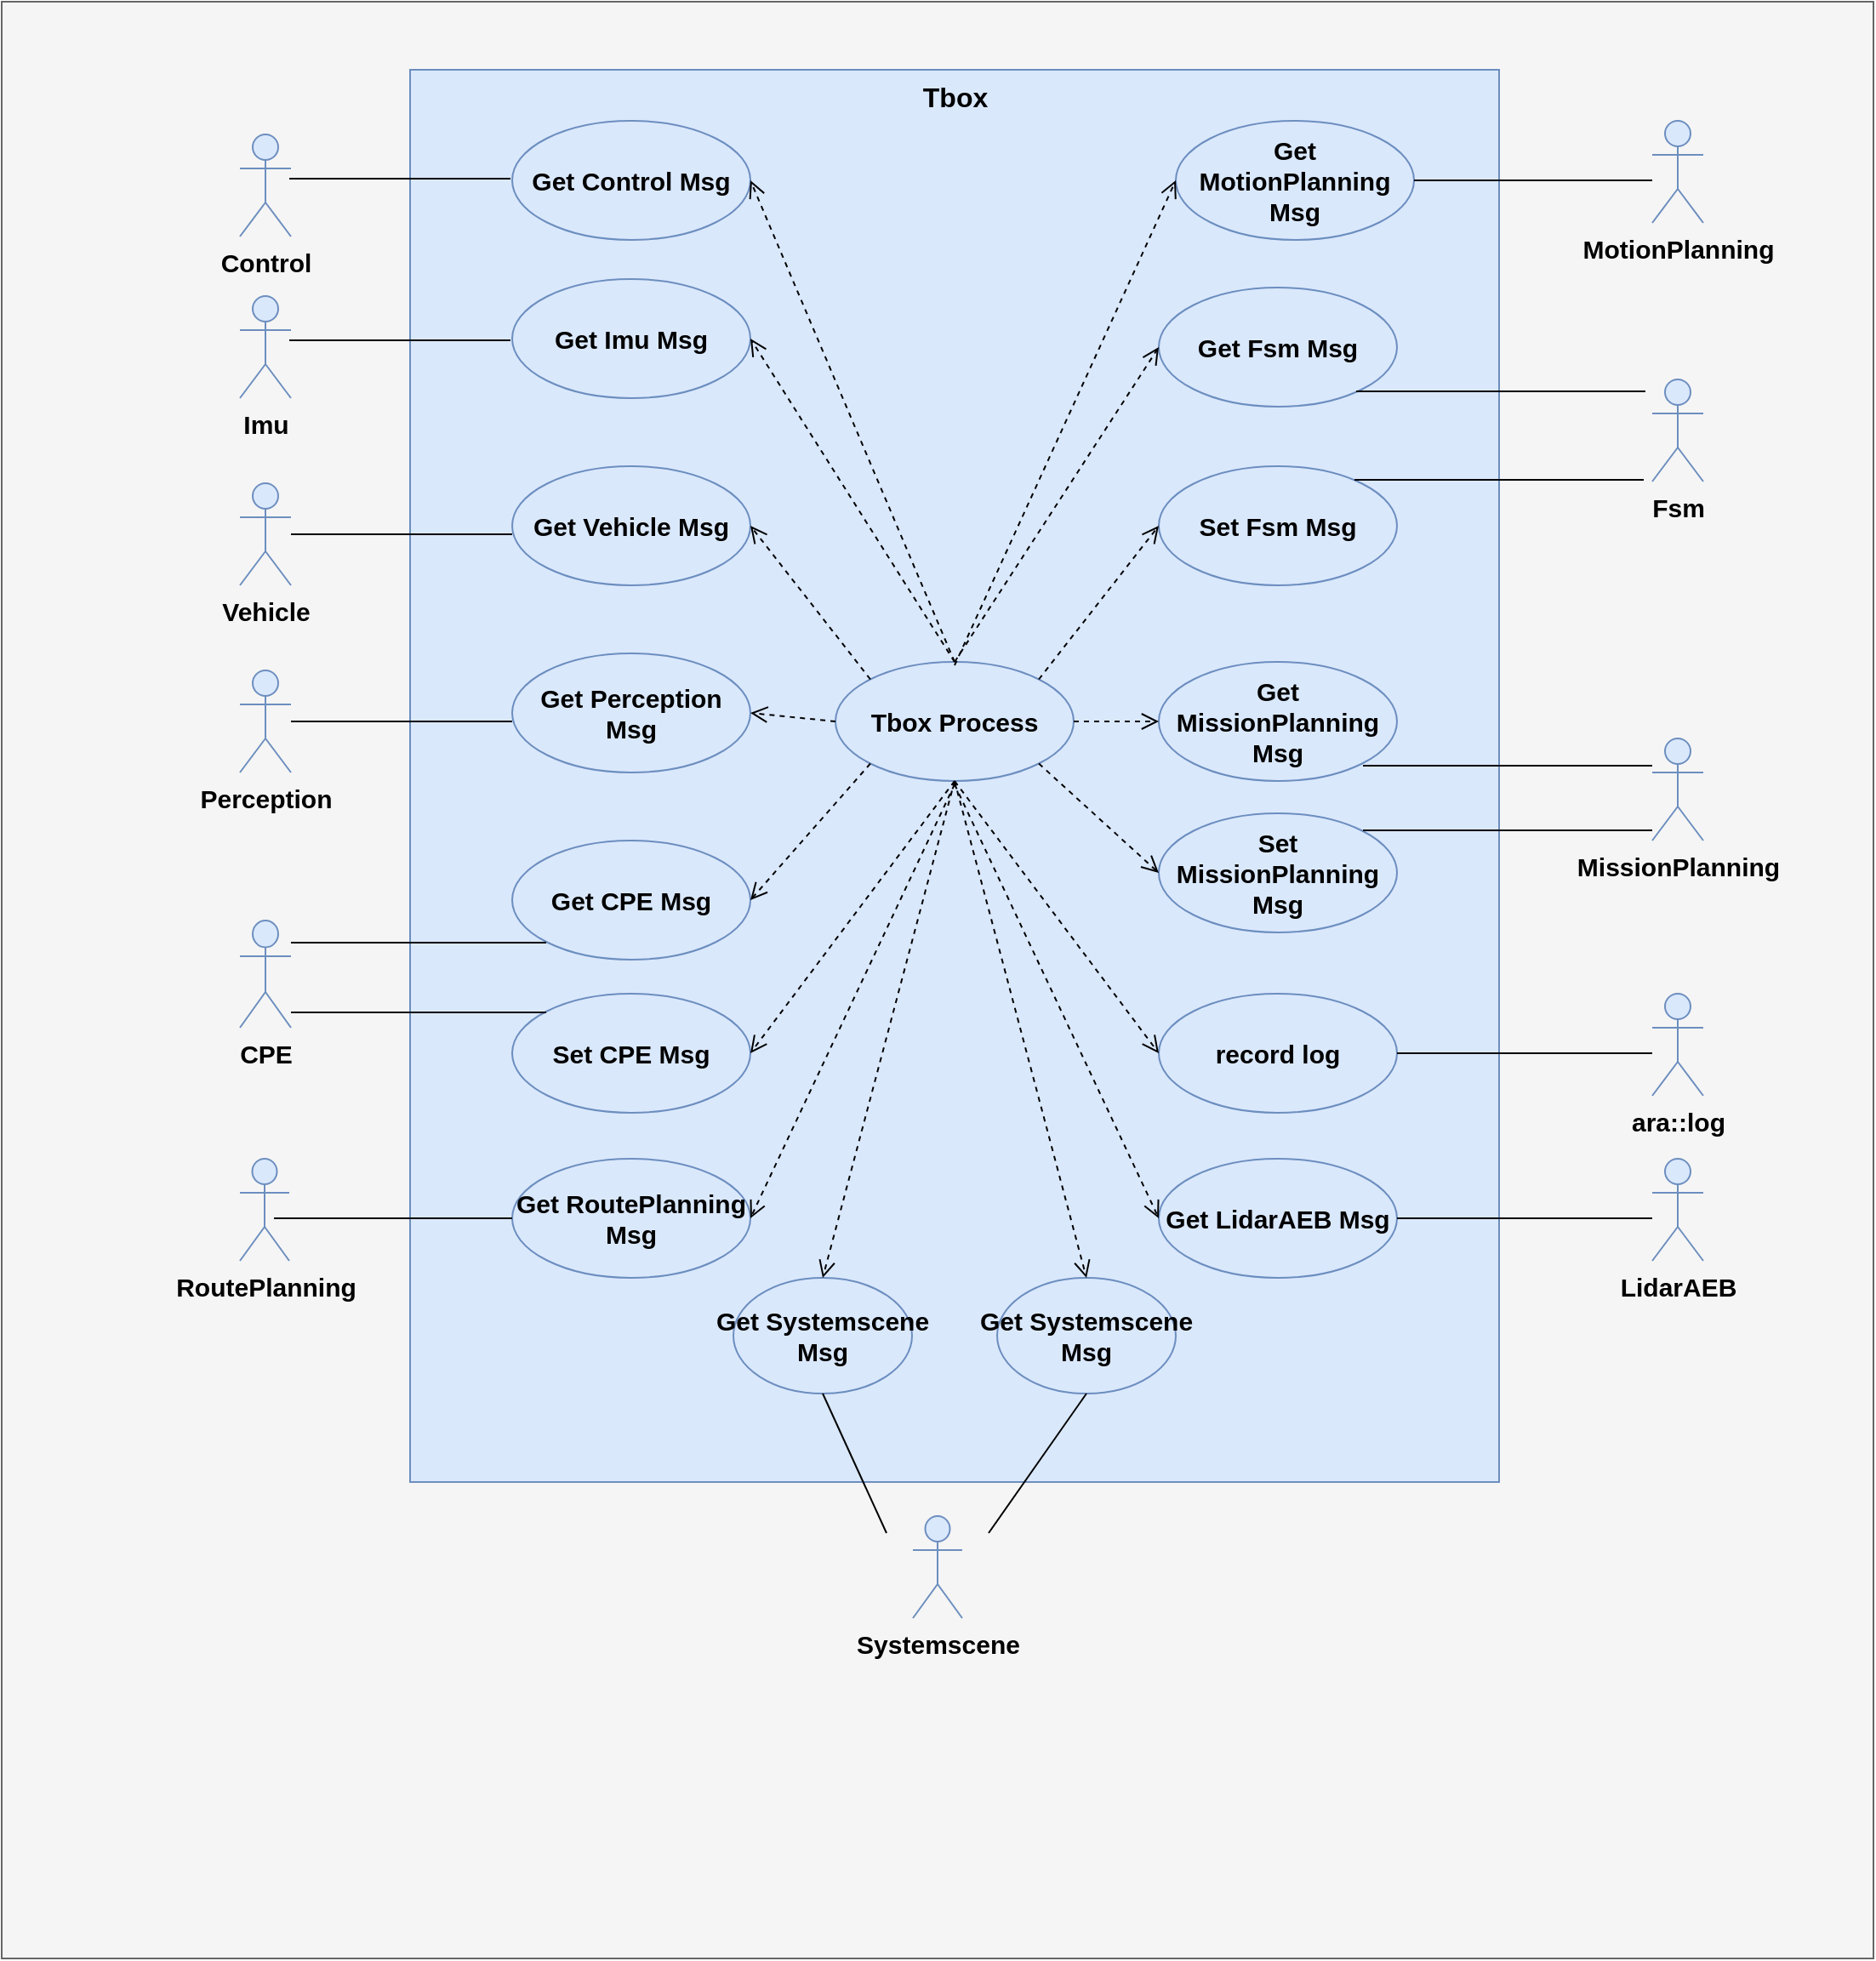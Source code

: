 <mxfile version="21.0.2" type="github">
  <diagram name="第 1 页" id="8B-k1zMq9MWyNGinfL4T">
    <mxGraphModel dx="1434" dy="699" grid="1" gridSize="10" guides="1" tooltips="1" connect="1" arrows="1" fold="1" page="1" pageScale="1" pageWidth="1200" pageHeight="1920" math="0" shadow="0">
      <root>
        <mxCell id="0" />
        <mxCell id="1" parent="0" />
        <mxCell id="eqwMkMtmDms8Rk8_CgRz-1" value="Actor" style="shape=umlActor;verticalLabelPosition=bottom;verticalAlign=top;html=1;outlineConnect=0;" vertex="1" parent="1">
          <mxGeometry x="200" y="260" width="30" height="60" as="geometry" />
        </mxCell>
        <mxCell id="eqwMkMtmDms8Rk8_CgRz-2" value="" style="html=1;fillColor=#f5f5f5;fontColor=#333333;strokeColor=#666666;" vertex="1" parent="1">
          <mxGeometry x="50" width="1100" height="1150" as="geometry" />
        </mxCell>
        <mxCell id="eqwMkMtmDms8Rk8_CgRz-3" value="Imu" style="shape=umlActor;verticalLabelPosition=bottom;verticalAlign=top;html=1;fillColor=#dae8fc;strokeColor=#6c8ebf;fontStyle=1;fontSize=15;" vertex="1" parent="1">
          <mxGeometry x="190" y="173" width="30" height="60" as="geometry" />
        </mxCell>
        <mxCell id="eqwMkMtmDms8Rk8_CgRz-4" value="Tbox" style="html=1;fillColor=#dae8fc;strokeColor=#6c8ebf;fontStyle=1;horizontal=1;verticalAlign=top;fontSize=16;" vertex="1" parent="1">
          <mxGeometry x="290" y="40" width="640" height="830" as="geometry" />
        </mxCell>
        <mxCell id="eqwMkMtmDms8Rk8_CgRz-5" value="Tbox Process" style="ellipse;whiteSpace=wrap;html=1;fontSize=15;fillColor=#dae8fc;strokeColor=#6c8ebf;fontStyle=1" vertex="1" parent="1">
          <mxGeometry x="540" y="388" width="140" height="70" as="geometry" />
        </mxCell>
        <mxCell id="eqwMkMtmDms8Rk8_CgRz-6" value="Get Imu Msg" style="ellipse;whiteSpace=wrap;html=1;fontSize=15;fillColor=#dae8fc;strokeColor=#6c8ebf;fontStyle=1" vertex="1" parent="1">
          <mxGeometry x="350" y="163" width="140" height="70" as="geometry" />
        </mxCell>
        <mxCell id="eqwMkMtmDms8Rk8_CgRz-7" value="Get Vehicle Msg" style="ellipse;whiteSpace=wrap;html=1;fontSize=15;fillColor=#dae8fc;strokeColor=#6c8ebf;fontStyle=1" vertex="1" parent="1">
          <mxGeometry x="350" y="273" width="140" height="70" as="geometry" />
        </mxCell>
        <mxCell id="eqwMkMtmDms8Rk8_CgRz-8" value="Get CPE Msg" style="ellipse;whiteSpace=wrap;html=1;fontSize=15;fillColor=#dae8fc;strokeColor=#6c8ebf;fontStyle=1" vertex="1" parent="1">
          <mxGeometry x="350" y="493" width="140" height="70" as="geometry" />
        </mxCell>
        <mxCell id="eqwMkMtmDms8Rk8_CgRz-9" value="Get Fsm Msg" style="ellipse;whiteSpace=wrap;html=1;fontSize=15;fillColor=#dae8fc;strokeColor=#6c8ebf;fontStyle=1" vertex="1" parent="1">
          <mxGeometry x="730" y="168" width="140" height="70" as="geometry" />
        </mxCell>
        <mxCell id="eqwMkMtmDms8Rk8_CgRz-10" value="Get Perception Msg" style="ellipse;whiteSpace=wrap;html=1;fontSize=15;fillColor=#dae8fc;strokeColor=#6c8ebf;fontStyle=1" vertex="1" parent="1">
          <mxGeometry x="350" y="383" width="140" height="70" as="geometry" />
        </mxCell>
        <mxCell id="eqwMkMtmDms8Rk8_CgRz-11" value="Vehicle" style="shape=umlActor;verticalLabelPosition=bottom;verticalAlign=top;html=1;fillColor=#dae8fc;strokeColor=#6c8ebf;fontStyle=1;fontSize=15;" vertex="1" parent="1">
          <mxGeometry x="190" y="283" width="30" height="60" as="geometry" />
        </mxCell>
        <mxCell id="eqwMkMtmDms8Rk8_CgRz-12" value="CPE" style="shape=umlActor;verticalLabelPosition=bottom;verticalAlign=top;html=1;fillColor=#dae8fc;strokeColor=#6c8ebf;fontStyle=1;fontSize=15;" vertex="1" parent="1">
          <mxGeometry x="190" y="540" width="30" height="63" as="geometry" />
        </mxCell>
        <mxCell id="eqwMkMtmDms8Rk8_CgRz-13" value="Fsm" style="shape=umlActor;verticalLabelPosition=bottom;verticalAlign=top;html=1;fillColor=#dae8fc;strokeColor=#6c8ebf;fontStyle=1;fontSize=15;" vertex="1" parent="1">
          <mxGeometry x="1020" y="222" width="30" height="60" as="geometry" />
        </mxCell>
        <mxCell id="eqwMkMtmDms8Rk8_CgRz-14" value="&lt;span&gt;Perception&lt;/span&gt;" style="shape=umlActor;verticalLabelPosition=bottom;verticalAlign=top;html=1;fillColor=#dae8fc;strokeColor=#6c8ebf;fontStyle=1;fontSize=15;" vertex="1" parent="1">
          <mxGeometry x="190" y="393" width="30" height="60" as="geometry" />
        </mxCell>
        <mxCell id="eqwMkMtmDms8Rk8_CgRz-15" value="Set CPE Msg" style="ellipse;whiteSpace=wrap;html=1;fontSize=15;fillColor=#dae8fc;strokeColor=#6c8ebf;fontStyle=1" vertex="1" parent="1">
          <mxGeometry x="350" y="583" width="140" height="70" as="geometry" />
        </mxCell>
        <mxCell id="eqwMkMtmDms8Rk8_CgRz-16" value="Set Fsm Msg" style="ellipse;whiteSpace=wrap;html=1;fontSize=15;fillColor=#dae8fc;strokeColor=#6c8ebf;fontStyle=1" vertex="1" parent="1">
          <mxGeometry x="730" y="273" width="140" height="70" as="geometry" />
        </mxCell>
        <mxCell id="eqwMkMtmDms8Rk8_CgRz-17" value="Get MissionPlanning Msg" style="ellipse;whiteSpace=wrap;html=1;fontSize=15;fillColor=#dae8fc;strokeColor=#6c8ebf;fontStyle=1" vertex="1" parent="1">
          <mxGeometry x="730" y="388" width="140" height="70" as="geometry" />
        </mxCell>
        <mxCell id="eqwMkMtmDms8Rk8_CgRz-18" value="Set MissionPlanning Msg" style="ellipse;whiteSpace=wrap;html=1;fontSize=15;fillColor=#dae8fc;strokeColor=#6c8ebf;fontStyle=1" vertex="1" parent="1">
          <mxGeometry x="730" y="477" width="140" height="70" as="geometry" />
        </mxCell>
        <mxCell id="eqwMkMtmDms8Rk8_CgRz-19" value="record log" style="ellipse;whiteSpace=wrap;html=1;fontSize=15;fillColor=#dae8fc;strokeColor=#6c8ebf;fontStyle=1" vertex="1" parent="1">
          <mxGeometry x="730" y="583" width="140" height="70" as="geometry" />
        </mxCell>
        <mxCell id="eqwMkMtmDms8Rk8_CgRz-20" value="MissionPlanning" style="shape=umlActor;verticalLabelPosition=bottom;verticalAlign=top;html=1;fillColor=#dae8fc;strokeColor=#6c8ebf;fontStyle=1;fontSize=15;" vertex="1" parent="1">
          <mxGeometry x="1020" y="433" width="30" height="60" as="geometry" />
        </mxCell>
        <mxCell id="eqwMkMtmDms8Rk8_CgRz-21" value="ara::log" style="shape=umlActor;verticalLabelPosition=bottom;verticalAlign=top;html=1;fillColor=#dae8fc;strokeColor=#6c8ebf;fontStyle=1;fontSize=15;" vertex="1" parent="1">
          <mxGeometry x="1020" y="583" width="30" height="60" as="geometry" />
        </mxCell>
        <mxCell id="eqwMkMtmDms8Rk8_CgRz-22" value="" style="html=1;verticalAlign=bottom;endArrow=open;dashed=1;endSize=8;rounded=0;fontSize=15;entryX=1;entryY=0.5;entryDx=0;entryDy=0;exitX=0.5;exitY=0;exitDx=0;exitDy=0;" edge="1" parent="1" source="eqwMkMtmDms8Rk8_CgRz-5" target="eqwMkMtmDms8Rk8_CgRz-6">
          <mxGeometry relative="1" as="geometry">
            <mxPoint x="570" y="313" as="sourcePoint" />
            <mxPoint x="650" y="313" as="targetPoint" />
          </mxGeometry>
        </mxCell>
        <mxCell id="eqwMkMtmDms8Rk8_CgRz-23" value="" style="html=1;verticalAlign=bottom;endArrow=open;dashed=1;endSize=8;rounded=0;fontSize=15;entryX=1;entryY=0.5;entryDx=0;entryDy=0;exitX=0;exitY=0;exitDx=0;exitDy=0;" edge="1" parent="1" source="eqwMkMtmDms8Rk8_CgRz-5" target="eqwMkMtmDms8Rk8_CgRz-7">
          <mxGeometry relative="1" as="geometry">
            <mxPoint x="500" y="208" as="sourcePoint" />
            <mxPoint x="610" y="393" as="targetPoint" />
          </mxGeometry>
        </mxCell>
        <mxCell id="eqwMkMtmDms8Rk8_CgRz-24" value="" style="html=1;verticalAlign=bottom;endArrow=open;dashed=1;endSize=8;rounded=0;fontSize=15;entryX=1;entryY=0.5;entryDx=0;entryDy=0;exitX=0;exitY=0.5;exitDx=0;exitDy=0;" edge="1" parent="1" source="eqwMkMtmDms8Rk8_CgRz-5" target="eqwMkMtmDms8Rk8_CgRz-10">
          <mxGeometry relative="1" as="geometry">
            <mxPoint x="500" y="318" as="sourcePoint" />
            <mxPoint x="620" y="398" as="targetPoint" />
          </mxGeometry>
        </mxCell>
        <mxCell id="eqwMkMtmDms8Rk8_CgRz-25" value="" style="html=1;verticalAlign=bottom;endArrow=open;dashed=1;endSize=8;rounded=0;fontSize=15;entryX=1;entryY=0.5;entryDx=0;entryDy=0;exitX=0;exitY=1;exitDx=0;exitDy=0;" edge="1" parent="1" source="eqwMkMtmDms8Rk8_CgRz-5" target="eqwMkMtmDms8Rk8_CgRz-8">
          <mxGeometry relative="1" as="geometry">
            <mxPoint x="500" y="428" as="sourcePoint" />
            <mxPoint x="550" y="433" as="targetPoint" />
          </mxGeometry>
        </mxCell>
        <mxCell id="eqwMkMtmDms8Rk8_CgRz-26" value="" style="html=1;verticalAlign=bottom;endArrow=open;dashed=1;endSize=8;rounded=0;fontSize=15;entryX=1;entryY=0.5;entryDx=0;entryDy=0;exitX=0.5;exitY=1;exitDx=0;exitDy=0;" edge="1" parent="1" source="eqwMkMtmDms8Rk8_CgRz-5" target="eqwMkMtmDms8Rk8_CgRz-15">
          <mxGeometry relative="1" as="geometry">
            <mxPoint x="500" y="538" as="sourcePoint" />
            <mxPoint x="569.995" y="457.492" as="targetPoint" />
          </mxGeometry>
        </mxCell>
        <mxCell id="eqwMkMtmDms8Rk8_CgRz-27" value="" style="html=1;verticalAlign=bottom;endArrow=open;dashed=1;endSize=8;rounded=0;fontSize=15;entryX=0;entryY=0.5;entryDx=0;entryDy=0;exitX=0.5;exitY=0;exitDx=0;exitDy=0;" edge="1" parent="1" source="eqwMkMtmDms8Rk8_CgRz-5" target="eqwMkMtmDms8Rk8_CgRz-9">
          <mxGeometry relative="1" as="geometry">
            <mxPoint x="620" y="398" as="sourcePoint" />
            <mxPoint x="500" y="208" as="targetPoint" />
          </mxGeometry>
        </mxCell>
        <mxCell id="eqwMkMtmDms8Rk8_CgRz-28" value="" style="html=1;verticalAlign=bottom;endArrow=open;dashed=1;endSize=8;rounded=0;fontSize=15;entryX=0;entryY=0.5;entryDx=0;entryDy=0;exitX=1;exitY=0;exitDx=0;exitDy=0;" edge="1" parent="1" source="eqwMkMtmDms8Rk8_CgRz-5" target="eqwMkMtmDms8Rk8_CgRz-16">
          <mxGeometry relative="1" as="geometry">
            <mxPoint x="620" y="398" as="sourcePoint" />
            <mxPoint x="740" y="213" as="targetPoint" />
          </mxGeometry>
        </mxCell>
        <mxCell id="eqwMkMtmDms8Rk8_CgRz-29" value="" style="html=1;verticalAlign=bottom;endArrow=open;dashed=1;endSize=8;rounded=0;fontSize=15;entryX=0;entryY=0.5;entryDx=0;entryDy=0;exitX=1;exitY=0.5;exitDx=0;exitDy=0;" edge="1" parent="1" source="eqwMkMtmDms8Rk8_CgRz-5" target="eqwMkMtmDms8Rk8_CgRz-17">
          <mxGeometry relative="1" as="geometry">
            <mxPoint x="670.005" y="408.508" as="sourcePoint" />
            <mxPoint x="740" y="318" as="targetPoint" />
          </mxGeometry>
        </mxCell>
        <mxCell id="eqwMkMtmDms8Rk8_CgRz-30" value="" style="html=1;verticalAlign=bottom;endArrow=open;dashed=1;endSize=8;rounded=0;fontSize=15;entryX=0;entryY=0.5;entryDx=0;entryDy=0;exitX=1;exitY=1;exitDx=0;exitDy=0;" edge="1" parent="1" source="eqwMkMtmDms8Rk8_CgRz-5" target="eqwMkMtmDms8Rk8_CgRz-18">
          <mxGeometry relative="1" as="geometry">
            <mxPoint x="690" y="433" as="sourcePoint" />
            <mxPoint x="740" y="433" as="targetPoint" />
          </mxGeometry>
        </mxCell>
        <mxCell id="eqwMkMtmDms8Rk8_CgRz-31" value="" style="html=1;verticalAlign=bottom;endArrow=open;dashed=1;endSize=8;rounded=0;fontSize=15;entryX=0;entryY=0.5;entryDx=0;entryDy=0;exitX=0.5;exitY=1;exitDx=0;exitDy=0;" edge="1" parent="1" source="eqwMkMtmDms8Rk8_CgRz-5" target="eqwMkMtmDms8Rk8_CgRz-19">
          <mxGeometry relative="1" as="geometry">
            <mxPoint x="610" y="457" as="sourcePoint" />
            <mxPoint x="740" y="522" as="targetPoint" />
          </mxGeometry>
        </mxCell>
        <mxCell id="eqwMkMtmDms8Rk8_CgRz-32" value="" style="line;strokeWidth=1;fillColor=none;align=left;verticalAlign=middle;spacingTop=-1;spacingLeft=3;spacingRight=3;rotatable=0;labelPosition=right;points=[];portConstraint=eastwest;fontSize=15;" vertex="1" parent="1">
          <mxGeometry x="219" y="195" width="130" height="8" as="geometry" />
        </mxCell>
        <mxCell id="eqwMkMtmDms8Rk8_CgRz-33" value="" style="line;strokeWidth=1;fillColor=none;align=left;verticalAlign=middle;spacingTop=-1;spacingLeft=3;spacingRight=3;rotatable=0;labelPosition=right;points=[];portConstraint=eastwest;fontSize=15;" vertex="1" parent="1">
          <mxGeometry x="220" y="309" width="130" height="8" as="geometry" />
        </mxCell>
        <mxCell id="eqwMkMtmDms8Rk8_CgRz-34" value="" style="line;strokeWidth=1;fillColor=none;align=left;verticalAlign=middle;spacingTop=-1;spacingLeft=3;spacingRight=3;rotatable=0;labelPosition=right;points=[];portConstraint=eastwest;fontSize=15;" vertex="1" parent="1">
          <mxGeometry x="220" y="419" width="130" height="8" as="geometry" />
        </mxCell>
        <mxCell id="eqwMkMtmDms8Rk8_CgRz-35" value="" style="line;strokeWidth=1;fillColor=none;align=left;verticalAlign=middle;spacingTop=-1;spacingLeft=3;spacingRight=3;rotatable=0;labelPosition=right;points=[];portConstraint=eastwest;fontSize=15;" vertex="1" parent="1">
          <mxGeometry x="220" y="549" width="150" height="8" as="geometry" />
        </mxCell>
        <mxCell id="eqwMkMtmDms8Rk8_CgRz-36" value="" style="line;strokeWidth=1;fillColor=none;align=left;verticalAlign=middle;spacingTop=-1;spacingLeft=3;spacingRight=3;rotatable=0;labelPosition=right;points=[];portConstraint=eastwest;fontSize=15;" vertex="1" parent="1">
          <mxGeometry x="220" y="590" width="150" height="8" as="geometry" />
        </mxCell>
        <mxCell id="eqwMkMtmDms8Rk8_CgRz-37" value="" style="line;strokeWidth=1;fillColor=none;align=left;verticalAlign=middle;spacingTop=-1;spacingLeft=3;spacingRight=3;rotatable=0;labelPosition=right;points=[];portConstraint=eastwest;fontSize=15;" vertex="1" parent="1">
          <mxGeometry x="846" y="225" width="170" height="8" as="geometry" />
        </mxCell>
        <mxCell id="eqwMkMtmDms8Rk8_CgRz-38" value="" style="line;strokeWidth=1;fillColor=none;align=left;verticalAlign=middle;spacingTop=-1;spacingLeft=3;spacingRight=3;rotatable=0;labelPosition=right;points=[];portConstraint=eastwest;fontSize=15;" vertex="1" parent="1">
          <mxGeometry x="845" y="277" width="170" height="8" as="geometry" />
        </mxCell>
        <mxCell id="eqwMkMtmDms8Rk8_CgRz-39" value="" style="line;strokeWidth=1;fillColor=none;align=left;verticalAlign=middle;spacingTop=-1;spacingLeft=3;spacingRight=3;rotatable=0;labelPosition=right;points=[];portConstraint=eastwest;fontSize=15;" vertex="1" parent="1">
          <mxGeometry x="850" y="445" width="170" height="8" as="geometry" />
        </mxCell>
        <mxCell id="eqwMkMtmDms8Rk8_CgRz-40" value="" style="line;strokeWidth=1;fillColor=none;align=left;verticalAlign=middle;spacingTop=-1;spacingLeft=3;spacingRight=3;rotatable=0;labelPosition=right;points=[];portConstraint=eastwest;fontSize=15;" vertex="1" parent="1">
          <mxGeometry x="850" y="483" width="170" height="8" as="geometry" />
        </mxCell>
        <mxCell id="eqwMkMtmDms8Rk8_CgRz-41" value="" style="line;strokeWidth=1;fillColor=none;align=left;verticalAlign=middle;spacingTop=-1;spacingLeft=3;spacingRight=3;rotatable=0;labelPosition=right;points=[];portConstraint=eastwest;fontSize=15;" vertex="1" parent="1">
          <mxGeometry x="870" y="614" width="150" height="8" as="geometry" />
        </mxCell>
        <mxCell id="eqwMkMtmDms8Rk8_CgRz-42" value="Get&amp;nbsp;RoutePlanning Msg" style="ellipse;whiteSpace=wrap;html=1;fontSize=15;fillColor=#dae8fc;strokeColor=#6c8ebf;fontStyle=1" vertex="1" parent="1">
          <mxGeometry x="350" y="680" width="140" height="70" as="geometry" />
        </mxCell>
        <mxCell id="eqwMkMtmDms8Rk8_CgRz-43" value="Get LidarAEB Msg" style="ellipse;whiteSpace=wrap;html=1;fontSize=15;fillColor=#dae8fc;strokeColor=#6c8ebf;fontStyle=1" vertex="1" parent="1">
          <mxGeometry x="730" y="680" width="140" height="70" as="geometry" />
        </mxCell>
        <mxCell id="eqwMkMtmDms8Rk8_CgRz-44" value="&lt;span style=&quot;&quot;&gt;RoutePlanning&lt;/span&gt;" style="shape=umlActor;verticalLabelPosition=bottom;verticalAlign=top;html=1;fillColor=#dae8fc;strokeColor=#6c8ebf;fontStyle=1;fontSize=15;" vertex="1" parent="1">
          <mxGeometry x="190" y="680" width="29" height="60" as="geometry" />
        </mxCell>
        <mxCell id="eqwMkMtmDms8Rk8_CgRz-45" value="" style="line;strokeWidth=1;fillColor=none;align=left;verticalAlign=middle;spacingTop=-1;spacingLeft=3;spacingRight=3;rotatable=0;labelPosition=right;points=[];portConstraint=eastwest;fontSize=15;" vertex="1" parent="1">
          <mxGeometry x="210" y="711" width="140" height="8" as="geometry" />
        </mxCell>
        <mxCell id="eqwMkMtmDms8Rk8_CgRz-46" value="&lt;span style=&quot;&quot;&gt;LidarAEB&lt;/span&gt;" style="shape=umlActor;verticalLabelPosition=bottom;verticalAlign=top;html=1;fillColor=#dae8fc;strokeColor=#6c8ebf;fontStyle=1;fontSize=15;" vertex="1" parent="1">
          <mxGeometry x="1020" y="680" width="30" height="60" as="geometry" />
        </mxCell>
        <mxCell id="eqwMkMtmDms8Rk8_CgRz-47" value="" style="line;strokeWidth=1;fillColor=none;align=left;verticalAlign=middle;spacingTop=-1;spacingLeft=3;spacingRight=3;rotatable=0;labelPosition=right;points=[];portConstraint=eastwest;fontSize=15;" vertex="1" parent="1">
          <mxGeometry x="870" y="711" width="150" height="8" as="geometry" />
        </mxCell>
        <mxCell id="eqwMkMtmDms8Rk8_CgRz-48" value="" style="html=1;verticalAlign=bottom;endArrow=open;dashed=1;endSize=8;rounded=0;fontSize=15;entryX=1;entryY=0.5;entryDx=0;entryDy=0;" edge="1" parent="1" target="eqwMkMtmDms8Rk8_CgRz-42">
          <mxGeometry relative="1" as="geometry">
            <mxPoint x="610" y="460" as="sourcePoint" />
            <mxPoint x="500" y="628" as="targetPoint" />
          </mxGeometry>
        </mxCell>
        <mxCell id="eqwMkMtmDms8Rk8_CgRz-49" value="" style="html=1;verticalAlign=bottom;endArrow=open;dashed=1;endSize=8;rounded=0;fontSize=15;entryX=0;entryY=0.5;entryDx=0;entryDy=0;" edge="1" parent="1" target="eqwMkMtmDms8Rk8_CgRz-43">
          <mxGeometry relative="1" as="geometry">
            <mxPoint x="610" y="460" as="sourcePoint" />
            <mxPoint x="500" y="725" as="targetPoint" />
          </mxGeometry>
        </mxCell>
        <mxCell id="eqwMkMtmDms8Rk8_CgRz-50" value="Get Control Msg" style="ellipse;whiteSpace=wrap;html=1;fontSize=15;fillColor=#dae8fc;strokeColor=#6c8ebf;fontStyle=1" vertex="1" parent="1">
          <mxGeometry x="350" y="70" width="140" height="70" as="geometry" />
        </mxCell>
        <mxCell id="eqwMkMtmDms8Rk8_CgRz-51" value="Get MotionPlanning Msg" style="ellipse;whiteSpace=wrap;html=1;fontSize=15;fillColor=#dae8fc;strokeColor=#6c8ebf;fontStyle=1" vertex="1" parent="1">
          <mxGeometry x="740" y="70" width="140" height="70" as="geometry" />
        </mxCell>
        <mxCell id="eqwMkMtmDms8Rk8_CgRz-52" value="&lt;span style=&quot;&quot;&gt;Control&lt;/span&gt;" style="shape=umlActor;verticalLabelPosition=bottom;verticalAlign=top;html=1;fillColor=#dae8fc;strokeColor=#6c8ebf;fontStyle=1;fontSize=15;" vertex="1" parent="1">
          <mxGeometry x="190" y="78" width="30" height="60" as="geometry" />
        </mxCell>
        <mxCell id="eqwMkMtmDms8Rk8_CgRz-53" value="" style="line;strokeWidth=1;fillColor=none;align=left;verticalAlign=middle;spacingTop=-1;spacingLeft=3;spacingRight=3;rotatable=0;labelPosition=right;points=[];portConstraint=eastwest;fontSize=15;" vertex="1" parent="1">
          <mxGeometry x="219" y="100" width="130" height="8" as="geometry" />
        </mxCell>
        <mxCell id="eqwMkMtmDms8Rk8_CgRz-54" value="&lt;span style=&quot;&quot;&gt;MotionPlanning&lt;/span&gt;" style="shape=umlActor;verticalLabelPosition=bottom;verticalAlign=top;html=1;fillColor=#dae8fc;strokeColor=#6c8ebf;fontStyle=1;fontSize=15;" vertex="1" parent="1">
          <mxGeometry x="1020" y="70" width="30" height="60" as="geometry" />
        </mxCell>
        <mxCell id="eqwMkMtmDms8Rk8_CgRz-55" value="" style="line;strokeWidth=1;fillColor=none;align=left;verticalAlign=middle;spacingTop=-1;spacingLeft=3;spacingRight=3;rotatable=0;labelPosition=right;points=[];portConstraint=eastwest;fontSize=15;" vertex="1" parent="1">
          <mxGeometry x="880" y="101" width="140" height="8" as="geometry" />
        </mxCell>
        <mxCell id="eqwMkMtmDms8Rk8_CgRz-56" value="" style="html=1;verticalAlign=bottom;endArrow=open;dashed=1;endSize=8;rounded=0;fontSize=15;entryX=1;entryY=0.5;entryDx=0;entryDy=0;exitX=0.5;exitY=0;exitDx=0;exitDy=0;" edge="1" parent="1" source="eqwMkMtmDms8Rk8_CgRz-5" target="eqwMkMtmDms8Rk8_CgRz-50">
          <mxGeometry relative="1" as="geometry">
            <mxPoint x="610" y="380" as="sourcePoint" />
            <mxPoint x="500" y="208" as="targetPoint" />
          </mxGeometry>
        </mxCell>
        <mxCell id="eqwMkMtmDms8Rk8_CgRz-57" value="" style="html=1;verticalAlign=bottom;endArrow=open;dashed=1;endSize=8;rounded=0;fontSize=15;entryX=0;entryY=0.5;entryDx=0;entryDy=0;" edge="1" parent="1" target="eqwMkMtmDms8Rk8_CgRz-51">
          <mxGeometry relative="1" as="geometry">
            <mxPoint x="610" y="390" as="sourcePoint" />
            <mxPoint x="500" y="115.0" as="targetPoint" />
          </mxGeometry>
        </mxCell>
        <mxCell id="eqwMkMtmDms8Rk8_CgRz-58" value="Get&amp;nbsp;Systemscene Msg" style="ellipse;whiteSpace=wrap;html=1;fontSize=15;fillColor=#dae8fc;strokeColor=#6c8ebf;fontStyle=1" vertex="1" parent="1">
          <mxGeometry x="480" y="750" width="105" height="68" as="geometry" />
        </mxCell>
        <mxCell id="eqwMkMtmDms8Rk8_CgRz-59" value="Get&amp;nbsp;Systemscene Msg" style="ellipse;whiteSpace=wrap;html=1;fontSize=15;fillColor=#dae8fc;strokeColor=#6c8ebf;fontStyle=1" vertex="1" parent="1">
          <mxGeometry x="635" y="750" width="105" height="68" as="geometry" />
        </mxCell>
        <mxCell id="eqwMkMtmDms8Rk8_CgRz-60" value="&lt;span style=&quot;&quot;&gt;Systemscene&lt;/span&gt;" style="shape=umlActor;verticalLabelPosition=bottom;verticalAlign=top;html=1;fillColor=#dae8fc;strokeColor=#6c8ebf;fontStyle=1;fontSize=15;" vertex="1" parent="1">
          <mxGeometry x="585.5" y="890" width="29" height="60" as="geometry" />
        </mxCell>
        <mxCell id="eqwMkMtmDms8Rk8_CgRz-61" value="" style="html=1;verticalAlign=bottom;endArrow=open;dashed=1;endSize=8;rounded=0;fontSize=15;entryX=0.5;entryY=0;entryDx=0;entryDy=0;exitX=0.5;exitY=1;exitDx=0;exitDy=0;" edge="1" parent="1" source="eqwMkMtmDms8Rk8_CgRz-5" target="eqwMkMtmDms8Rk8_CgRz-58">
          <mxGeometry relative="1" as="geometry">
            <mxPoint x="620" y="470" as="sourcePoint" />
            <mxPoint x="500" y="725" as="targetPoint" />
          </mxGeometry>
        </mxCell>
        <mxCell id="eqwMkMtmDms8Rk8_CgRz-62" value="" style="html=1;verticalAlign=bottom;endArrow=open;dashed=1;endSize=8;rounded=0;fontSize=15;entryX=0.5;entryY=0;entryDx=0;entryDy=0;exitX=0.5;exitY=1;exitDx=0;exitDy=0;" edge="1" parent="1" source="eqwMkMtmDms8Rk8_CgRz-5" target="eqwMkMtmDms8Rk8_CgRz-59">
          <mxGeometry relative="1" as="geometry">
            <mxPoint x="620" y="468" as="sourcePoint" />
            <mxPoint x="542.5" y="760" as="targetPoint" />
          </mxGeometry>
        </mxCell>
        <mxCell id="eqwMkMtmDms8Rk8_CgRz-63" value="" style="endArrow=none;html=1;rounded=0;entryX=0.5;entryY=1;entryDx=0;entryDy=0;" edge="1" parent="1" target="eqwMkMtmDms8Rk8_CgRz-58">
          <mxGeometry width="50" height="50" relative="1" as="geometry">
            <mxPoint x="570" y="900" as="sourcePoint" />
            <mxPoint x="400" y="820" as="targetPoint" />
          </mxGeometry>
        </mxCell>
        <mxCell id="eqwMkMtmDms8Rk8_CgRz-64" value="" style="endArrow=none;html=1;rounded=0;entryX=0.5;entryY=1;entryDx=0;entryDy=0;" edge="1" parent="1" target="eqwMkMtmDms8Rk8_CgRz-59">
          <mxGeometry width="50" height="50" relative="1" as="geometry">
            <mxPoint x="630" y="900" as="sourcePoint" />
            <mxPoint x="542.5" y="828.0" as="targetPoint" />
          </mxGeometry>
        </mxCell>
      </root>
    </mxGraphModel>
  </diagram>
</mxfile>
